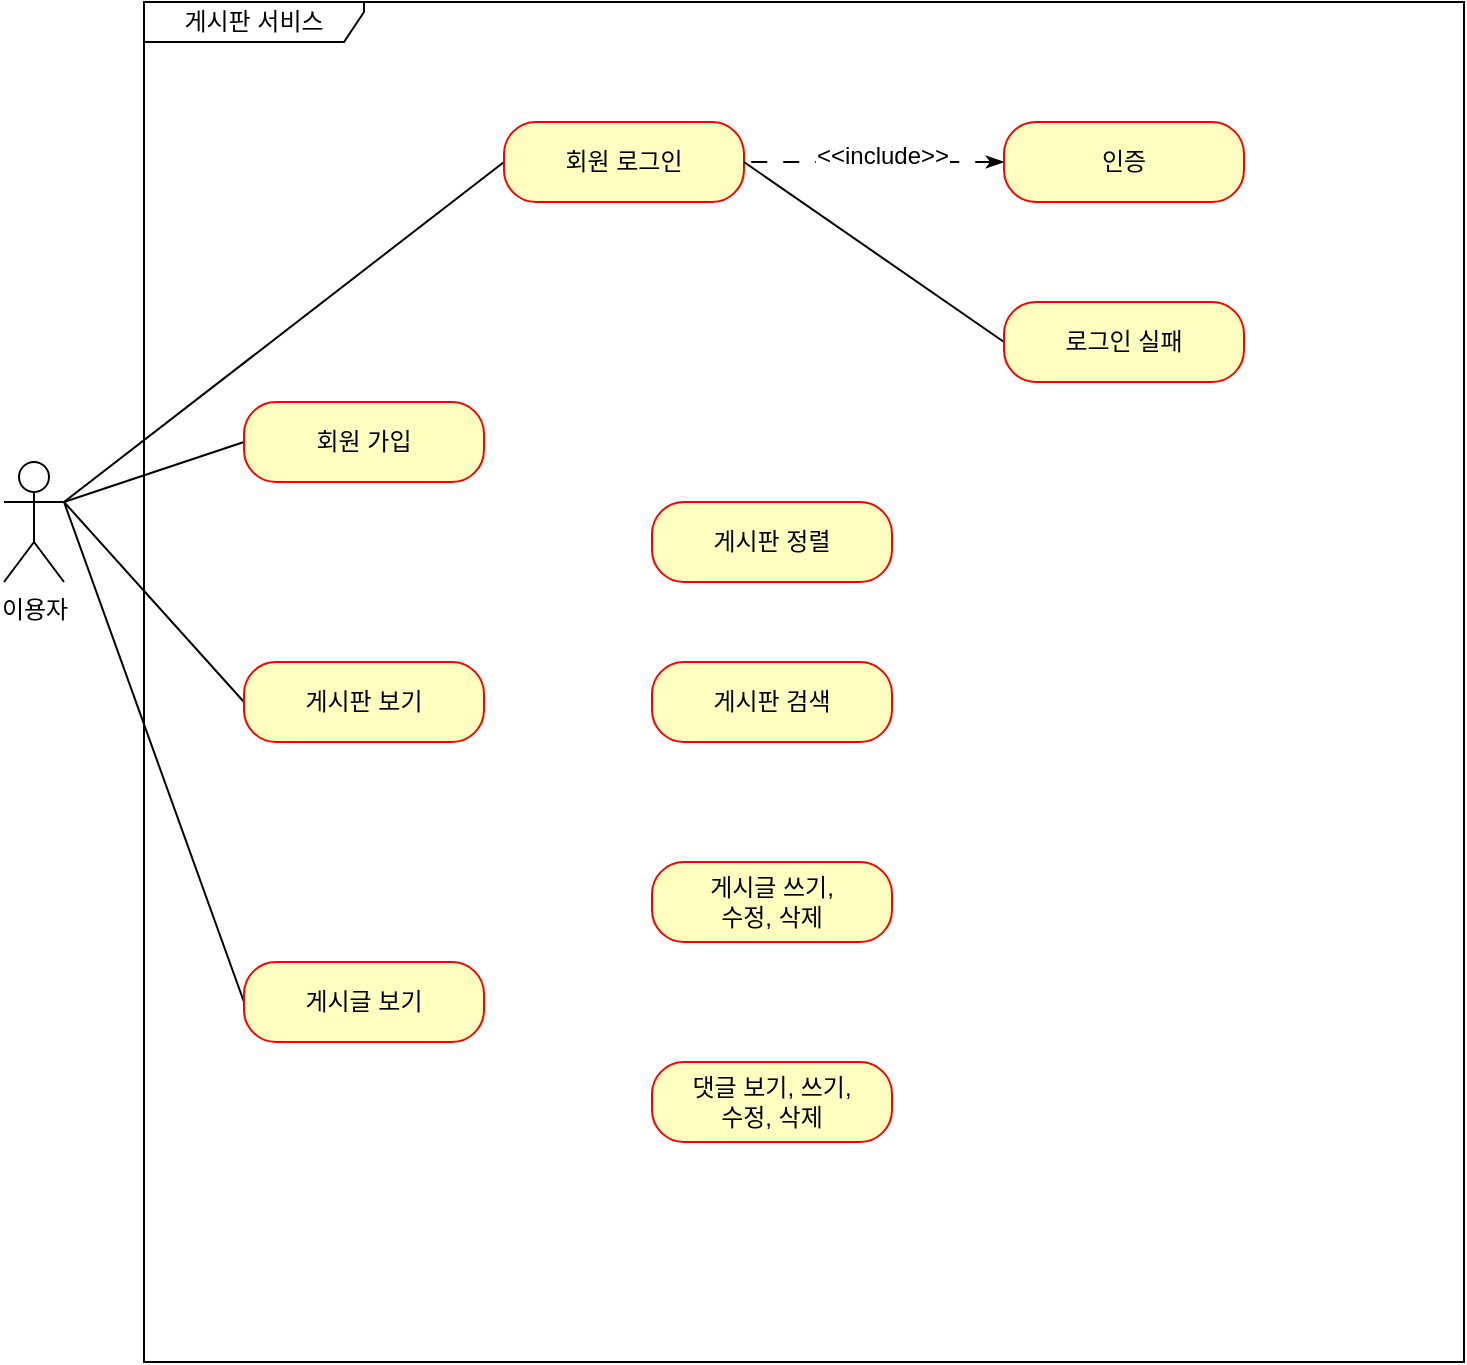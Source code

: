 <mxfile version="21.7.5" type="github">
  <diagram name="페이지-1" id="Gm22RAWX9IwhBapR5tJx">
    <mxGraphModel dx="1048" dy="664" grid="1" gridSize="10" guides="1" tooltips="1" connect="1" arrows="1" fold="1" page="1" pageScale="1" pageWidth="827" pageHeight="1169" math="0" shadow="0">
      <root>
        <mxCell id="0" />
        <mxCell id="1" parent="0" />
        <mxCell id="xuyteJ7Iw1O5FIN8jiLq-1" value="이용자" style="shape=umlActor;verticalLabelPosition=bottom;verticalAlign=top;html=1;" vertex="1" parent="1">
          <mxGeometry x="30" y="330" width="30" height="60" as="geometry" />
        </mxCell>
        <mxCell id="xuyteJ7Iw1O5FIN8jiLq-2" value="게시판 서비스" style="shape=umlFrame;whiteSpace=wrap;html=1;pointerEvents=0;width=110;height=20;" vertex="1" parent="1">
          <mxGeometry x="100" y="100" width="660" height="680" as="geometry" />
        </mxCell>
        <mxCell id="xuyteJ7Iw1O5FIN8jiLq-18" style="rounded=0;orthogonalLoop=1;jettySize=auto;html=1;exitX=0;exitY=0.5;exitDx=0;exitDy=0;entryX=1;entryY=0.333;entryDx=0;entryDy=0;entryPerimeter=0;endArrow=none;endFill=0;" edge="1" parent="1" source="xuyteJ7Iw1O5FIN8jiLq-3" target="xuyteJ7Iw1O5FIN8jiLq-1">
          <mxGeometry relative="1" as="geometry" />
        </mxCell>
        <mxCell id="xuyteJ7Iw1O5FIN8jiLq-3" value="회원 가입" style="rounded=1;whiteSpace=wrap;html=1;arcSize=40;fontColor=#000000;fillColor=#ffffc0;strokeColor=#ff0000;" vertex="1" parent="1">
          <mxGeometry x="150" y="300" width="120" height="40" as="geometry" />
        </mxCell>
        <mxCell id="xuyteJ7Iw1O5FIN8jiLq-20" style="rounded=0;orthogonalLoop=1;jettySize=auto;html=1;exitX=0;exitY=0.5;exitDx=0;exitDy=0;entryX=1;entryY=0.333;entryDx=0;entryDy=0;entryPerimeter=0;endArrow=none;endFill=0;" edge="1" parent="1" source="xuyteJ7Iw1O5FIN8jiLq-5" target="xuyteJ7Iw1O5FIN8jiLq-1">
          <mxGeometry relative="1" as="geometry" />
        </mxCell>
        <mxCell id="xuyteJ7Iw1O5FIN8jiLq-5" value="게시판 보기" style="rounded=1;whiteSpace=wrap;html=1;arcSize=40;fontColor=#000000;fillColor=#ffffc0;strokeColor=#ff0000;" vertex="1" parent="1">
          <mxGeometry x="150" y="430" width="120" height="40" as="geometry" />
        </mxCell>
        <mxCell id="xuyteJ7Iw1O5FIN8jiLq-21" style="edgeStyle=none;shape=connector;rounded=0;orthogonalLoop=1;jettySize=auto;html=1;exitX=0;exitY=0.5;exitDx=0;exitDy=0;labelBackgroundColor=default;strokeColor=default;fontFamily=Helvetica;fontSize=11;fontColor=default;endArrow=none;endFill=0;" edge="1" parent="1" source="xuyteJ7Iw1O5FIN8jiLq-6">
          <mxGeometry relative="1" as="geometry">
            <mxPoint x="60.0" y="350" as="targetPoint" />
          </mxGeometry>
        </mxCell>
        <mxCell id="xuyteJ7Iw1O5FIN8jiLq-6" value="게시글 보기" style="rounded=1;whiteSpace=wrap;html=1;arcSize=40;fontColor=#000000;fillColor=#ffffc0;strokeColor=#ff0000;" vertex="1" parent="1">
          <mxGeometry x="150" y="580" width="120" height="40" as="geometry" />
        </mxCell>
        <mxCell id="xuyteJ7Iw1O5FIN8jiLq-19" style="rounded=0;orthogonalLoop=1;jettySize=auto;html=1;exitX=0;exitY=0.5;exitDx=0;exitDy=0;entryX=1;entryY=0.333;entryDx=0;entryDy=0;entryPerimeter=0;endArrow=none;endFill=0;" edge="1" parent="1" source="xuyteJ7Iw1O5FIN8jiLq-7" target="xuyteJ7Iw1O5FIN8jiLq-1">
          <mxGeometry relative="1" as="geometry">
            <mxPoint x="10.0" y="310" as="targetPoint" />
          </mxGeometry>
        </mxCell>
        <mxCell id="xuyteJ7Iw1O5FIN8jiLq-7" value="회원 로그인" style="rounded=1;whiteSpace=wrap;html=1;arcSize=40;fontColor=#000000;fillColor=#ffffc0;strokeColor=#ff0000;" vertex="1" parent="1">
          <mxGeometry x="280" y="160" width="120" height="40" as="geometry" />
        </mxCell>
        <mxCell id="xuyteJ7Iw1O5FIN8jiLq-23" style="edgeStyle=none;shape=connector;rounded=0;orthogonalLoop=1;jettySize=auto;html=1;entryX=1;entryY=0.5;entryDx=0;entryDy=0;labelBackgroundColor=default;strokeColor=default;fontFamily=Helvetica;fontSize=11;fontColor=default;endArrow=none;endFill=0;dashed=1;dashPattern=8 8;startArrow=classicThin;startFill=1;" edge="1" parent="1" source="xuyteJ7Iw1O5FIN8jiLq-8" target="xuyteJ7Iw1O5FIN8jiLq-7">
          <mxGeometry relative="1" as="geometry" />
        </mxCell>
        <mxCell id="xuyteJ7Iw1O5FIN8jiLq-25" value="&lt;font style=&quot;font-size: 12px;&quot;&gt;&amp;lt;&amp;lt;include&amp;gt;&amp;gt;&lt;/font&gt;" style="edgeLabel;html=1;align=center;verticalAlign=middle;resizable=0;points=[];fontSize=11;fontFamily=Helvetica;fontColor=default;" vertex="1" connectable="0" parent="xuyteJ7Iw1O5FIN8jiLq-23">
          <mxGeometry x="-0.058" y="-3" relative="1" as="geometry">
            <mxPoint as="offset" />
          </mxGeometry>
        </mxCell>
        <mxCell id="xuyteJ7Iw1O5FIN8jiLq-8" value="인증" style="rounded=1;whiteSpace=wrap;html=1;arcSize=40;fontColor=#000000;fillColor=#ffffc0;strokeColor=#ff0000;" vertex="1" parent="1">
          <mxGeometry x="530" y="160" width="120" height="40" as="geometry" />
        </mxCell>
        <mxCell id="xuyteJ7Iw1O5FIN8jiLq-24" style="edgeStyle=none;shape=connector;rounded=0;orthogonalLoop=1;jettySize=auto;html=1;exitX=0;exitY=0.5;exitDx=0;exitDy=0;entryX=1;entryY=0.5;entryDx=0;entryDy=0;labelBackgroundColor=default;strokeColor=default;fontFamily=Helvetica;fontSize=11;fontColor=default;endArrow=none;endFill=0;" edge="1" parent="1" source="xuyteJ7Iw1O5FIN8jiLq-9" target="xuyteJ7Iw1O5FIN8jiLq-7">
          <mxGeometry relative="1" as="geometry" />
        </mxCell>
        <mxCell id="xuyteJ7Iw1O5FIN8jiLq-9" value="로그인 실패" style="rounded=1;whiteSpace=wrap;html=1;arcSize=40;fontColor=#000000;fillColor=#ffffc0;strokeColor=#ff0000;" vertex="1" parent="1">
          <mxGeometry x="530" y="250" width="120" height="40" as="geometry" />
        </mxCell>
        <mxCell id="xuyteJ7Iw1O5FIN8jiLq-10" value="게시판 정렬" style="rounded=1;whiteSpace=wrap;html=1;arcSize=40;fontColor=#000000;fillColor=#ffffc0;strokeColor=#ff0000;" vertex="1" parent="1">
          <mxGeometry x="354" y="350" width="120" height="40" as="geometry" />
        </mxCell>
        <mxCell id="xuyteJ7Iw1O5FIN8jiLq-11" value="게시판 검색" style="rounded=1;whiteSpace=wrap;html=1;arcSize=40;fontColor=#000000;fillColor=#ffffc0;strokeColor=#ff0000;" vertex="1" parent="1">
          <mxGeometry x="354" y="430" width="120" height="40" as="geometry" />
        </mxCell>
        <mxCell id="xuyteJ7Iw1O5FIN8jiLq-12" value="게시글 쓰기,&lt;br&gt;수정,&amp;nbsp;삭제" style="rounded=1;whiteSpace=wrap;html=1;arcSize=40;fontColor=#000000;fillColor=#ffffc0;strokeColor=#ff0000;" vertex="1" parent="1">
          <mxGeometry x="354" y="530" width="120" height="40" as="geometry" />
        </mxCell>
        <mxCell id="xuyteJ7Iw1O5FIN8jiLq-13" value="댓글 보기, 쓰기,&lt;br&gt;수정,&amp;nbsp;삭제" style="rounded=1;whiteSpace=wrap;html=1;arcSize=40;fontColor=#000000;fillColor=#ffffc0;strokeColor=#ff0000;" vertex="1" parent="1">
          <mxGeometry x="354" y="630" width="120" height="40" as="geometry" />
        </mxCell>
      </root>
    </mxGraphModel>
  </diagram>
</mxfile>
